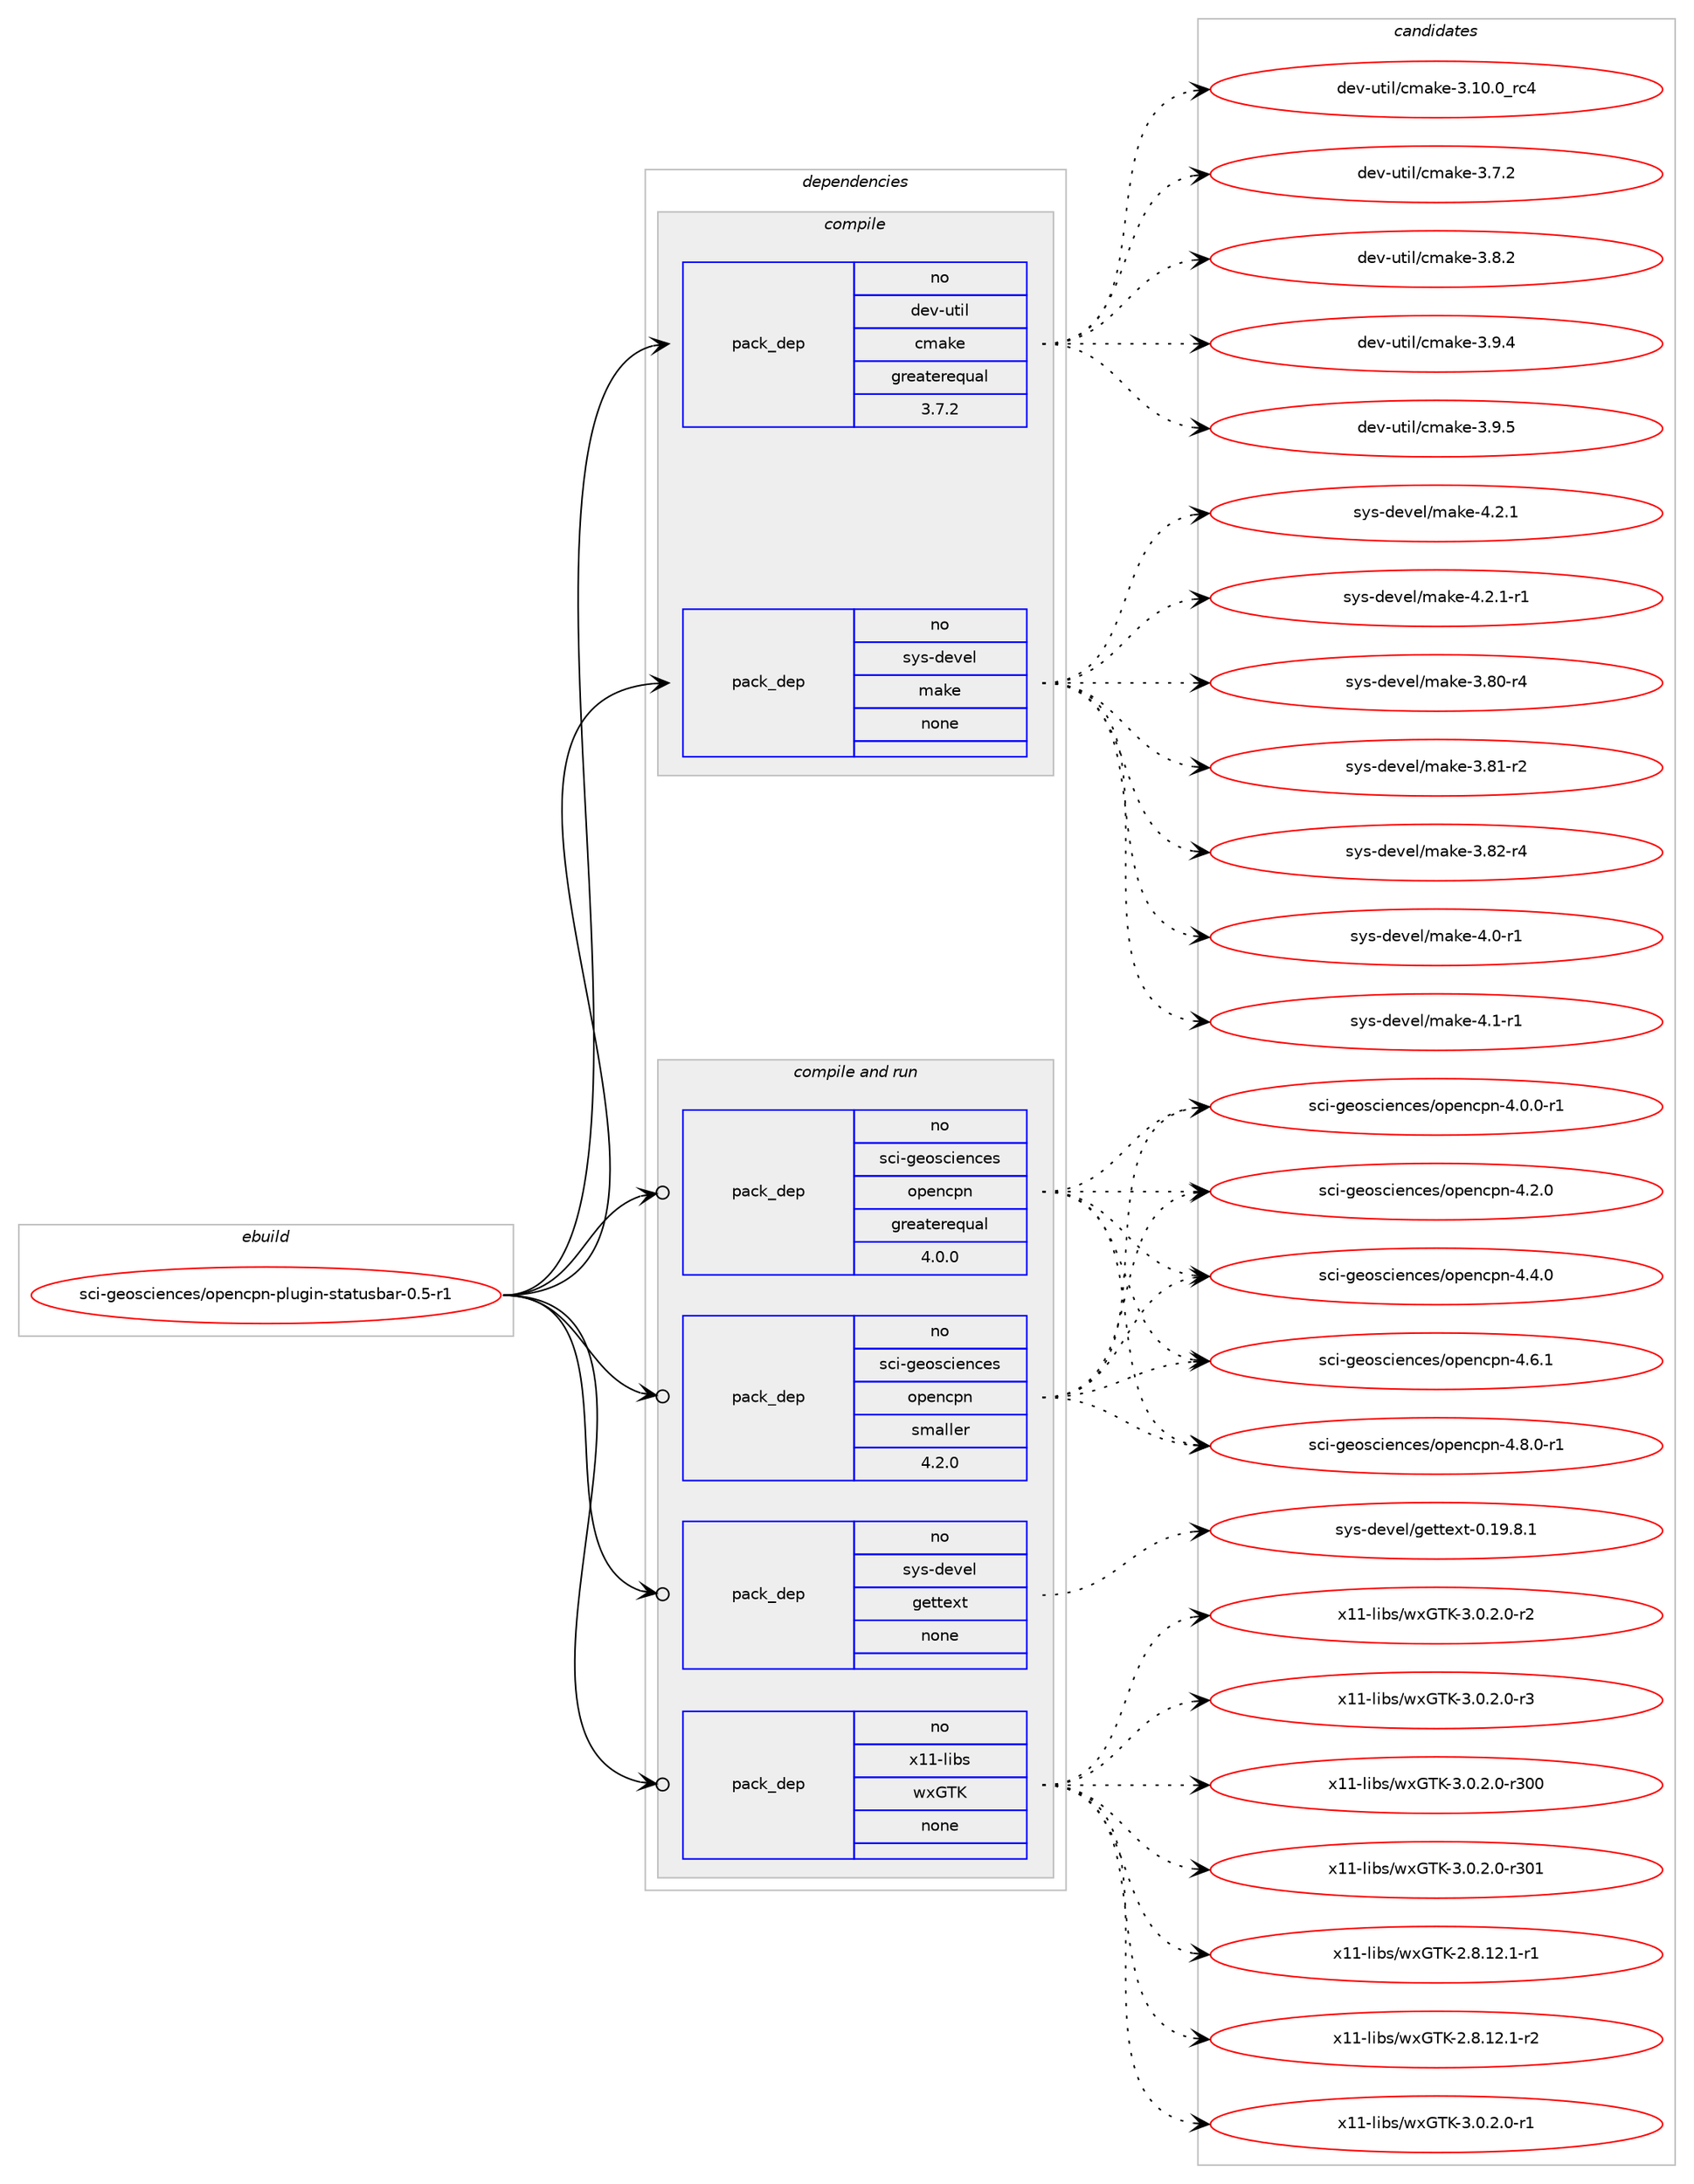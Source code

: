 digraph prolog {

# *************
# Graph options
# *************

newrank=true;
concentrate=true;
compound=true;
graph [rankdir=LR,fontname=Helvetica,fontsize=10,ranksep=1.5];#, ranksep=2.5, nodesep=0.2];
edge  [arrowhead=vee];
node  [fontname=Helvetica,fontsize=10];

# **********
# The ebuild
# **********

subgraph cluster_leftcol {
color=gray;
rank=same;
label=<<i>ebuild</i>>;
id [label="sci-geosciences/opencpn-plugin-statusbar-0.5-r1", color=red, width=4, href="../sci-geosciences/opencpn-plugin-statusbar-0.5-r1.svg"];
}

# ****************
# The dependencies
# ****************

subgraph cluster_midcol {
color=gray;
label=<<i>dependencies</i>>;
subgraph cluster_compile {
fillcolor="#eeeeee";
style=filled;
label=<<i>compile</i>>;
subgraph pack331495 {
dependency449337 [label=<<TABLE BORDER="0" CELLBORDER="1" CELLSPACING="0" CELLPADDING="4" WIDTH="220"><TR><TD ROWSPAN="6" CELLPADDING="30">pack_dep</TD></TR><TR><TD WIDTH="110">no</TD></TR><TR><TD>dev-util</TD></TR><TR><TD>cmake</TD></TR><TR><TD>greaterequal</TD></TR><TR><TD>3.7.2</TD></TR></TABLE>>, shape=none, color=blue];
}
id:e -> dependency449337:w [weight=20,style="solid",arrowhead="vee"];
subgraph pack331496 {
dependency449338 [label=<<TABLE BORDER="0" CELLBORDER="1" CELLSPACING="0" CELLPADDING="4" WIDTH="220"><TR><TD ROWSPAN="6" CELLPADDING="30">pack_dep</TD></TR><TR><TD WIDTH="110">no</TD></TR><TR><TD>sys-devel</TD></TR><TR><TD>make</TD></TR><TR><TD>none</TD></TR><TR><TD></TD></TR></TABLE>>, shape=none, color=blue];
}
id:e -> dependency449338:w [weight=20,style="solid",arrowhead="vee"];
}
subgraph cluster_compileandrun {
fillcolor="#eeeeee";
style=filled;
label=<<i>compile and run</i>>;
subgraph pack331497 {
dependency449339 [label=<<TABLE BORDER="0" CELLBORDER="1" CELLSPACING="0" CELLPADDING="4" WIDTH="220"><TR><TD ROWSPAN="6" CELLPADDING="30">pack_dep</TD></TR><TR><TD WIDTH="110">no</TD></TR><TR><TD>sci-geosciences</TD></TR><TR><TD>opencpn</TD></TR><TR><TD>greaterequal</TD></TR><TR><TD>4.0.0</TD></TR></TABLE>>, shape=none, color=blue];
}
id:e -> dependency449339:w [weight=20,style="solid",arrowhead="odotvee"];
subgraph pack331498 {
dependency449340 [label=<<TABLE BORDER="0" CELLBORDER="1" CELLSPACING="0" CELLPADDING="4" WIDTH="220"><TR><TD ROWSPAN="6" CELLPADDING="30">pack_dep</TD></TR><TR><TD WIDTH="110">no</TD></TR><TR><TD>sci-geosciences</TD></TR><TR><TD>opencpn</TD></TR><TR><TD>smaller</TD></TR><TR><TD>4.2.0</TD></TR></TABLE>>, shape=none, color=blue];
}
id:e -> dependency449340:w [weight=20,style="solid",arrowhead="odotvee"];
subgraph pack331499 {
dependency449341 [label=<<TABLE BORDER="0" CELLBORDER="1" CELLSPACING="0" CELLPADDING="4" WIDTH="220"><TR><TD ROWSPAN="6" CELLPADDING="30">pack_dep</TD></TR><TR><TD WIDTH="110">no</TD></TR><TR><TD>sys-devel</TD></TR><TR><TD>gettext</TD></TR><TR><TD>none</TD></TR><TR><TD></TD></TR></TABLE>>, shape=none, color=blue];
}
id:e -> dependency449341:w [weight=20,style="solid",arrowhead="odotvee"];
subgraph pack331500 {
dependency449342 [label=<<TABLE BORDER="0" CELLBORDER="1" CELLSPACING="0" CELLPADDING="4" WIDTH="220"><TR><TD ROWSPAN="6" CELLPADDING="30">pack_dep</TD></TR><TR><TD WIDTH="110">no</TD></TR><TR><TD>x11-libs</TD></TR><TR><TD>wxGTK</TD></TR><TR><TD>none</TD></TR><TR><TD></TD></TR></TABLE>>, shape=none, color=blue];
}
id:e -> dependency449342:w [weight=20,style="solid",arrowhead="odotvee"];
}
subgraph cluster_run {
fillcolor="#eeeeee";
style=filled;
label=<<i>run</i>>;
}
}

# **************
# The candidates
# **************

subgraph cluster_choices {
rank=same;
color=gray;
label=<<i>candidates</i>>;

subgraph choice331495 {
color=black;
nodesep=1;
choice1001011184511711610510847991099710710145514649484648951149952 [label="dev-util/cmake-3.10.0_rc4", color=red, width=4,href="../dev-util/cmake-3.10.0_rc4.svg"];
choice10010111845117116105108479910997107101455146554650 [label="dev-util/cmake-3.7.2", color=red, width=4,href="../dev-util/cmake-3.7.2.svg"];
choice10010111845117116105108479910997107101455146564650 [label="dev-util/cmake-3.8.2", color=red, width=4,href="../dev-util/cmake-3.8.2.svg"];
choice10010111845117116105108479910997107101455146574652 [label="dev-util/cmake-3.9.4", color=red, width=4,href="../dev-util/cmake-3.9.4.svg"];
choice10010111845117116105108479910997107101455146574653 [label="dev-util/cmake-3.9.5", color=red, width=4,href="../dev-util/cmake-3.9.5.svg"];
dependency449337:e -> choice1001011184511711610510847991099710710145514649484648951149952:w [style=dotted,weight="100"];
dependency449337:e -> choice10010111845117116105108479910997107101455146554650:w [style=dotted,weight="100"];
dependency449337:e -> choice10010111845117116105108479910997107101455146564650:w [style=dotted,weight="100"];
dependency449337:e -> choice10010111845117116105108479910997107101455146574652:w [style=dotted,weight="100"];
dependency449337:e -> choice10010111845117116105108479910997107101455146574653:w [style=dotted,weight="100"];
}
subgraph choice331496 {
color=black;
nodesep=1;
choice11512111545100101118101108471099710710145514656484511452 [label="sys-devel/make-3.80-r4", color=red, width=4,href="../sys-devel/make-3.80-r4.svg"];
choice11512111545100101118101108471099710710145514656494511450 [label="sys-devel/make-3.81-r2", color=red, width=4,href="../sys-devel/make-3.81-r2.svg"];
choice11512111545100101118101108471099710710145514656504511452 [label="sys-devel/make-3.82-r4", color=red, width=4,href="../sys-devel/make-3.82-r4.svg"];
choice115121115451001011181011084710997107101455246484511449 [label="sys-devel/make-4.0-r1", color=red, width=4,href="../sys-devel/make-4.0-r1.svg"];
choice115121115451001011181011084710997107101455246494511449 [label="sys-devel/make-4.1-r1", color=red, width=4,href="../sys-devel/make-4.1-r1.svg"];
choice115121115451001011181011084710997107101455246504649 [label="sys-devel/make-4.2.1", color=red, width=4,href="../sys-devel/make-4.2.1.svg"];
choice1151211154510010111810110847109971071014552465046494511449 [label="sys-devel/make-4.2.1-r1", color=red, width=4,href="../sys-devel/make-4.2.1-r1.svg"];
dependency449338:e -> choice11512111545100101118101108471099710710145514656484511452:w [style=dotted,weight="100"];
dependency449338:e -> choice11512111545100101118101108471099710710145514656494511450:w [style=dotted,weight="100"];
dependency449338:e -> choice11512111545100101118101108471099710710145514656504511452:w [style=dotted,weight="100"];
dependency449338:e -> choice115121115451001011181011084710997107101455246484511449:w [style=dotted,weight="100"];
dependency449338:e -> choice115121115451001011181011084710997107101455246494511449:w [style=dotted,weight="100"];
dependency449338:e -> choice115121115451001011181011084710997107101455246504649:w [style=dotted,weight="100"];
dependency449338:e -> choice1151211154510010111810110847109971071014552465046494511449:w [style=dotted,weight="100"];
}
subgraph choice331497 {
color=black;
nodesep=1;
choice1159910545103101111115991051011109910111547111112101110991121104552464846484511449 [label="sci-geosciences/opencpn-4.0.0-r1", color=red, width=4,href="../sci-geosciences/opencpn-4.0.0-r1.svg"];
choice115991054510310111111599105101110991011154711111210111099112110455246504648 [label="sci-geosciences/opencpn-4.2.0", color=red, width=4,href="../sci-geosciences/opencpn-4.2.0.svg"];
choice115991054510310111111599105101110991011154711111210111099112110455246524648 [label="sci-geosciences/opencpn-4.4.0", color=red, width=4,href="../sci-geosciences/opencpn-4.4.0.svg"];
choice115991054510310111111599105101110991011154711111210111099112110455246544649 [label="sci-geosciences/opencpn-4.6.1", color=red, width=4,href="../sci-geosciences/opencpn-4.6.1.svg"];
choice1159910545103101111115991051011109910111547111112101110991121104552465646484511449 [label="sci-geosciences/opencpn-4.8.0-r1", color=red, width=4,href="../sci-geosciences/opencpn-4.8.0-r1.svg"];
dependency449339:e -> choice1159910545103101111115991051011109910111547111112101110991121104552464846484511449:w [style=dotted,weight="100"];
dependency449339:e -> choice115991054510310111111599105101110991011154711111210111099112110455246504648:w [style=dotted,weight="100"];
dependency449339:e -> choice115991054510310111111599105101110991011154711111210111099112110455246524648:w [style=dotted,weight="100"];
dependency449339:e -> choice115991054510310111111599105101110991011154711111210111099112110455246544649:w [style=dotted,weight="100"];
dependency449339:e -> choice1159910545103101111115991051011109910111547111112101110991121104552465646484511449:w [style=dotted,weight="100"];
}
subgraph choice331498 {
color=black;
nodesep=1;
choice1159910545103101111115991051011109910111547111112101110991121104552464846484511449 [label="sci-geosciences/opencpn-4.0.0-r1", color=red, width=4,href="../sci-geosciences/opencpn-4.0.0-r1.svg"];
choice115991054510310111111599105101110991011154711111210111099112110455246504648 [label="sci-geosciences/opencpn-4.2.0", color=red, width=4,href="../sci-geosciences/opencpn-4.2.0.svg"];
choice115991054510310111111599105101110991011154711111210111099112110455246524648 [label="sci-geosciences/opencpn-4.4.0", color=red, width=4,href="../sci-geosciences/opencpn-4.4.0.svg"];
choice115991054510310111111599105101110991011154711111210111099112110455246544649 [label="sci-geosciences/opencpn-4.6.1", color=red, width=4,href="../sci-geosciences/opencpn-4.6.1.svg"];
choice1159910545103101111115991051011109910111547111112101110991121104552465646484511449 [label="sci-geosciences/opencpn-4.8.0-r1", color=red, width=4,href="../sci-geosciences/opencpn-4.8.0-r1.svg"];
dependency449340:e -> choice1159910545103101111115991051011109910111547111112101110991121104552464846484511449:w [style=dotted,weight="100"];
dependency449340:e -> choice115991054510310111111599105101110991011154711111210111099112110455246504648:w [style=dotted,weight="100"];
dependency449340:e -> choice115991054510310111111599105101110991011154711111210111099112110455246524648:w [style=dotted,weight="100"];
dependency449340:e -> choice115991054510310111111599105101110991011154711111210111099112110455246544649:w [style=dotted,weight="100"];
dependency449340:e -> choice1159910545103101111115991051011109910111547111112101110991121104552465646484511449:w [style=dotted,weight="100"];
}
subgraph choice331499 {
color=black;
nodesep=1;
choice1151211154510010111810110847103101116116101120116454846495746564649 [label="sys-devel/gettext-0.19.8.1", color=red, width=4,href="../sys-devel/gettext-0.19.8.1.svg"];
dependency449341:e -> choice1151211154510010111810110847103101116116101120116454846495746564649:w [style=dotted,weight="100"];
}
subgraph choice331500 {
color=black;
nodesep=1;
choice12049494510810598115471191207184754550465646495046494511449 [label="x11-libs/wxGTK-2.8.12.1-r1", color=red, width=4,href="../x11-libs/wxGTK-2.8.12.1-r1.svg"];
choice12049494510810598115471191207184754550465646495046494511450 [label="x11-libs/wxGTK-2.8.12.1-r2", color=red, width=4,href="../x11-libs/wxGTK-2.8.12.1-r2.svg"];
choice120494945108105981154711912071847545514648465046484511449 [label="x11-libs/wxGTK-3.0.2.0-r1", color=red, width=4,href="../x11-libs/wxGTK-3.0.2.0-r1.svg"];
choice120494945108105981154711912071847545514648465046484511450 [label="x11-libs/wxGTK-3.0.2.0-r2", color=red, width=4,href="../x11-libs/wxGTK-3.0.2.0-r2.svg"];
choice120494945108105981154711912071847545514648465046484511451 [label="x11-libs/wxGTK-3.0.2.0-r3", color=red, width=4,href="../x11-libs/wxGTK-3.0.2.0-r3.svg"];
choice1204949451081059811547119120718475455146484650464845114514848 [label="x11-libs/wxGTK-3.0.2.0-r300", color=red, width=4,href="../x11-libs/wxGTK-3.0.2.0-r300.svg"];
choice1204949451081059811547119120718475455146484650464845114514849 [label="x11-libs/wxGTK-3.0.2.0-r301", color=red, width=4,href="../x11-libs/wxGTK-3.0.2.0-r301.svg"];
dependency449342:e -> choice12049494510810598115471191207184754550465646495046494511449:w [style=dotted,weight="100"];
dependency449342:e -> choice12049494510810598115471191207184754550465646495046494511450:w [style=dotted,weight="100"];
dependency449342:e -> choice120494945108105981154711912071847545514648465046484511449:w [style=dotted,weight="100"];
dependency449342:e -> choice120494945108105981154711912071847545514648465046484511450:w [style=dotted,weight="100"];
dependency449342:e -> choice120494945108105981154711912071847545514648465046484511451:w [style=dotted,weight="100"];
dependency449342:e -> choice1204949451081059811547119120718475455146484650464845114514848:w [style=dotted,weight="100"];
dependency449342:e -> choice1204949451081059811547119120718475455146484650464845114514849:w [style=dotted,weight="100"];
}
}

}
